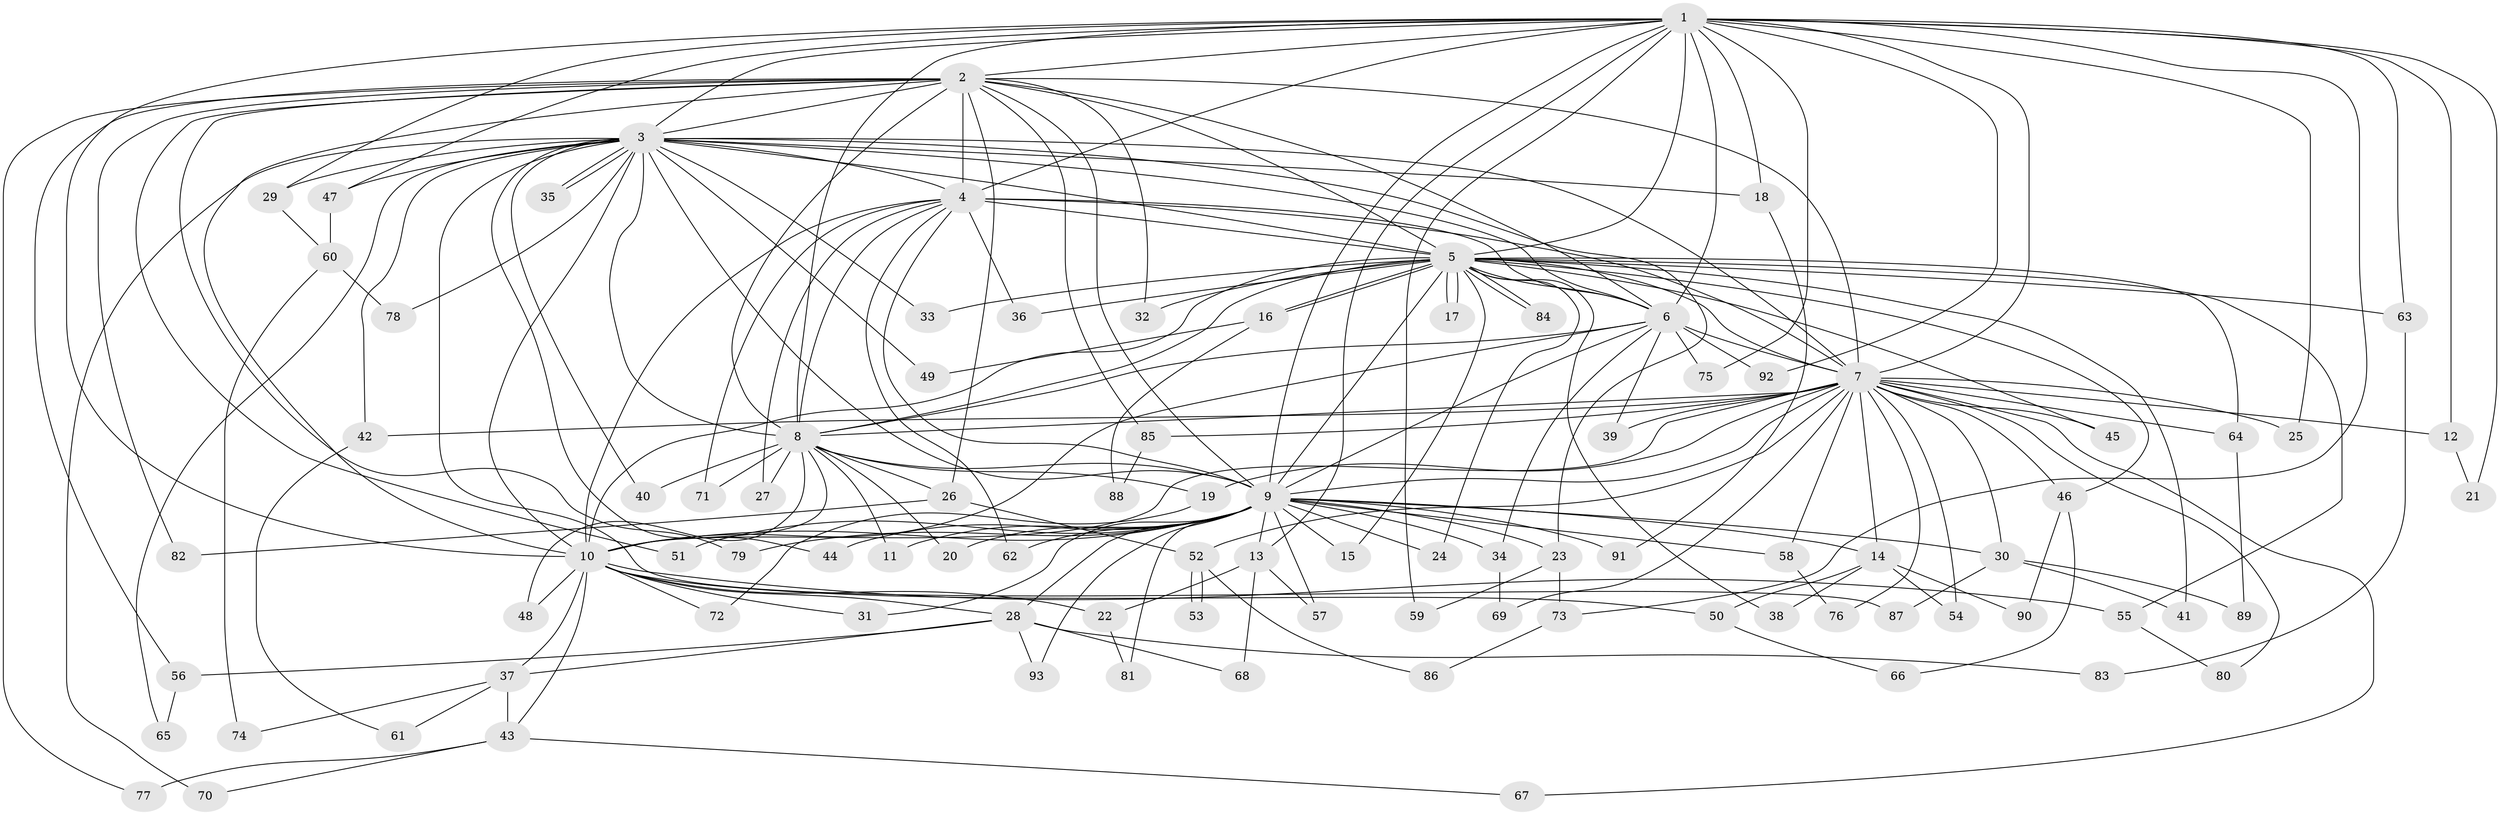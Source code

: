 // coarse degree distribution, {19: 0.014925373134328358, 14: 0.029850746268656716, 18: 0.014925373134328358, 12: 0.014925373134328358, 20: 0.014925373134328358, 22: 0.014925373134328358, 25: 0.014925373134328358, 2: 0.4925373134328358, 3: 0.14925373134328357, 5: 0.05970149253731343, 6: 0.029850746268656716, 1: 0.08955223880597014, 4: 0.04477611940298507, 8: 0.014925373134328358}
// Generated by graph-tools (version 1.1) at 2025/49/03/04/25 22:49:47]
// undirected, 93 vertices, 211 edges
graph export_dot {
  node [color=gray90,style=filled];
  1;
  2;
  3;
  4;
  5;
  6;
  7;
  8;
  9;
  10;
  11;
  12;
  13;
  14;
  15;
  16;
  17;
  18;
  19;
  20;
  21;
  22;
  23;
  24;
  25;
  26;
  27;
  28;
  29;
  30;
  31;
  32;
  33;
  34;
  35;
  36;
  37;
  38;
  39;
  40;
  41;
  42;
  43;
  44;
  45;
  46;
  47;
  48;
  49;
  50;
  51;
  52;
  53;
  54;
  55;
  56;
  57;
  58;
  59;
  60;
  61;
  62;
  63;
  64;
  65;
  66;
  67;
  68;
  69;
  70;
  71;
  72;
  73;
  74;
  75;
  76;
  77;
  78;
  79;
  80;
  81;
  82;
  83;
  84;
  85;
  86;
  87;
  88;
  89;
  90;
  91;
  92;
  93;
  1 -- 2;
  1 -- 3;
  1 -- 4;
  1 -- 5;
  1 -- 6;
  1 -- 7;
  1 -- 8;
  1 -- 9;
  1 -- 10;
  1 -- 12;
  1 -- 13;
  1 -- 18;
  1 -- 21;
  1 -- 25;
  1 -- 29;
  1 -- 47;
  1 -- 59;
  1 -- 63;
  1 -- 73;
  1 -- 75;
  1 -- 92;
  2 -- 3;
  2 -- 4;
  2 -- 5;
  2 -- 6;
  2 -- 7;
  2 -- 8;
  2 -- 9;
  2 -- 10;
  2 -- 26;
  2 -- 32;
  2 -- 51;
  2 -- 56;
  2 -- 77;
  2 -- 79;
  2 -- 82;
  2 -- 85;
  3 -- 4;
  3 -- 5;
  3 -- 6;
  3 -- 7;
  3 -- 8;
  3 -- 9;
  3 -- 10;
  3 -- 18;
  3 -- 23;
  3 -- 29;
  3 -- 33;
  3 -- 35;
  3 -- 35;
  3 -- 40;
  3 -- 42;
  3 -- 44;
  3 -- 47;
  3 -- 49;
  3 -- 65;
  3 -- 70;
  3 -- 78;
  3 -- 87;
  4 -- 5;
  4 -- 6;
  4 -- 7;
  4 -- 8;
  4 -- 9;
  4 -- 10;
  4 -- 27;
  4 -- 36;
  4 -- 62;
  4 -- 71;
  5 -- 6;
  5 -- 7;
  5 -- 8;
  5 -- 9;
  5 -- 10;
  5 -- 15;
  5 -- 16;
  5 -- 16;
  5 -- 17;
  5 -- 17;
  5 -- 24;
  5 -- 32;
  5 -- 33;
  5 -- 36;
  5 -- 38;
  5 -- 41;
  5 -- 45;
  5 -- 46;
  5 -- 55;
  5 -- 63;
  5 -- 64;
  5 -- 84;
  5 -- 84;
  6 -- 7;
  6 -- 8;
  6 -- 9;
  6 -- 10;
  6 -- 34;
  6 -- 39;
  6 -- 75;
  6 -- 92;
  7 -- 8;
  7 -- 9;
  7 -- 10;
  7 -- 12;
  7 -- 14;
  7 -- 19;
  7 -- 25;
  7 -- 30;
  7 -- 39;
  7 -- 42;
  7 -- 45;
  7 -- 46;
  7 -- 52;
  7 -- 54;
  7 -- 58;
  7 -- 64;
  7 -- 67;
  7 -- 69;
  7 -- 76;
  7 -- 80;
  7 -- 85;
  8 -- 9;
  8 -- 10;
  8 -- 11;
  8 -- 19;
  8 -- 20;
  8 -- 26;
  8 -- 27;
  8 -- 40;
  8 -- 48;
  8 -- 71;
  9 -- 10;
  9 -- 11;
  9 -- 13;
  9 -- 14;
  9 -- 15;
  9 -- 20;
  9 -- 23;
  9 -- 24;
  9 -- 28;
  9 -- 30;
  9 -- 31;
  9 -- 34;
  9 -- 44;
  9 -- 51;
  9 -- 57;
  9 -- 58;
  9 -- 62;
  9 -- 79;
  9 -- 81;
  9 -- 91;
  9 -- 93;
  10 -- 22;
  10 -- 28;
  10 -- 31;
  10 -- 37;
  10 -- 43;
  10 -- 48;
  10 -- 50;
  10 -- 55;
  10 -- 72;
  12 -- 21;
  13 -- 22;
  13 -- 57;
  13 -- 68;
  14 -- 38;
  14 -- 50;
  14 -- 54;
  14 -- 90;
  16 -- 49;
  16 -- 88;
  18 -- 91;
  19 -- 72;
  22 -- 81;
  23 -- 59;
  23 -- 73;
  26 -- 52;
  26 -- 82;
  28 -- 37;
  28 -- 56;
  28 -- 68;
  28 -- 83;
  28 -- 93;
  29 -- 60;
  30 -- 41;
  30 -- 87;
  30 -- 89;
  34 -- 69;
  37 -- 43;
  37 -- 61;
  37 -- 74;
  42 -- 61;
  43 -- 67;
  43 -- 70;
  43 -- 77;
  46 -- 66;
  46 -- 90;
  47 -- 60;
  50 -- 66;
  52 -- 53;
  52 -- 53;
  52 -- 86;
  55 -- 80;
  56 -- 65;
  58 -- 76;
  60 -- 74;
  60 -- 78;
  63 -- 83;
  64 -- 89;
  73 -- 86;
  85 -- 88;
}
